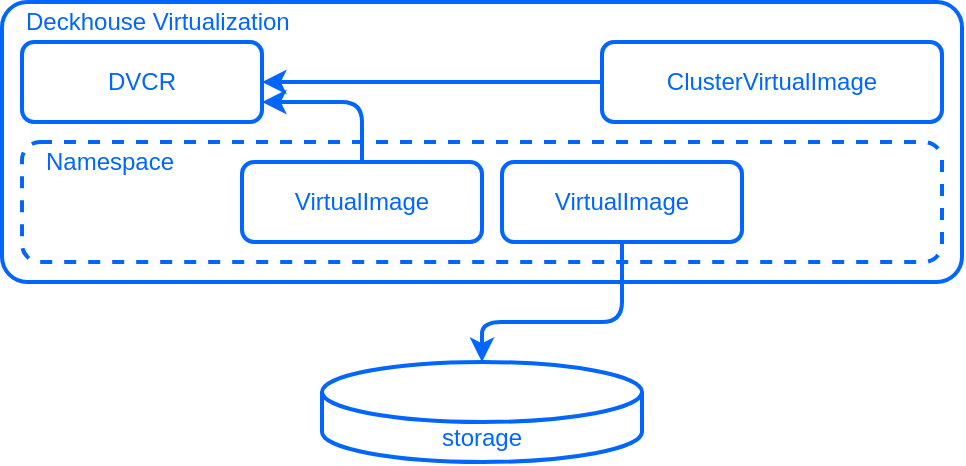<mxfile>
    <diagram id="E2TP2AmZqmfv6rPX08LN" name="Page-1">
        <mxGraphModel dx="711" dy="626" grid="1" gridSize="10" guides="1" tooltips="1" connect="1" arrows="1" fold="1" page="1" pageScale="1" pageWidth="690" pageHeight="980" math="0" shadow="0">
            <root>
                <mxCell id="0"/>
                <mxCell id="1" parent="0"/>
                <mxCell id="2" value="" style="rounded=1;whiteSpace=wrap;html=1;fillColor=#FFFFFF;fontColor=#0066ff;strokeColor=#0066ff;strokeWidth=2;arcSize=9;" parent="1" vertex="1">
                    <mxGeometry x="80" y="260" width="480" height="140" as="geometry"/>
                </mxCell>
                <mxCell id="4" value="" style="rounded=1;whiteSpace=wrap;html=1;dashed=1;fillColor=none;fontColor=#0066ff;strokeColor=#0066ff;strokeWidth=2;" parent="1" vertex="1">
                    <mxGeometry x="90" y="330" width="460" height="60" as="geometry"/>
                </mxCell>
                <mxCell id="5" value="Namespace" style="text;html=1;strokeColor=none;fillColor=none;align=left;verticalAlign=middle;whiteSpace=wrap;rounded=0;fontColor=#0066ff;strokeWidth=2;" parent="1" vertex="1">
                    <mxGeometry x="100" y="330" width="90" height="20" as="geometry"/>
                </mxCell>
                <mxCell id="6" value="Deckhouse Virtualization" style="text;html=1;strokeColor=none;fillColor=none;align=left;verticalAlign=middle;whiteSpace=wrap;rounded=0;fontColor=#0066ff;strokeWidth=2;" parent="1" vertex="1">
                    <mxGeometry x="90" y="260" width="140" height="20" as="geometry"/>
                </mxCell>
                <mxCell id="12" style="edgeStyle=orthogonalEdgeStyle;html=1;exitX=0.5;exitY=1;exitDx=0;exitDy=0;entryX=0.5;entryY=0;entryDx=0;entryDy=0;entryPerimeter=0;fillColor=#f5f5f5;strokeColor=#0066ff;strokeWidth=2;fontColor=#0066ff;" parent="1" source="17" target="11" edge="1">
                    <mxGeometry relative="1" as="geometry">
                        <Array as="points">
                            <mxPoint x="390" y="420"/>
                            <mxPoint x="320" y="420"/>
                        </Array>
                    </mxGeometry>
                </mxCell>
                <mxCell id="14" style="edgeStyle=orthogonalEdgeStyle;html=1;exitX=0.5;exitY=0;exitDx=0;exitDy=0;entryX=1;entryY=0.75;entryDx=0;entryDy=0;fillColor=#f5f5f5;strokeColor=#0066ff;strokeWidth=2;fontColor=#0066ff;" parent="1" source="8" target="13" edge="1">
                    <mxGeometry relative="1" as="geometry"/>
                </mxCell>
                <mxCell id="8" value="VirtualImage" style="rounded=1;whiteSpace=wrap;html=1;fillColor=none;fontColor=#0066ff;strokeColor=#0066ff;strokeWidth=2;" parent="1" vertex="1">
                    <mxGeometry x="200" y="340" width="120" height="40" as="geometry"/>
                </mxCell>
                <mxCell id="16" style="edgeStyle=orthogonalEdgeStyle;html=1;exitX=0;exitY=0.5;exitDx=0;exitDy=0;entryX=1;entryY=0.5;entryDx=0;entryDy=0;fillColor=#f5f5f5;strokeColor=#0066ff;strokeWidth=2;fontColor=#0066ff;" parent="1" source="9" target="13" edge="1">
                    <mxGeometry relative="1" as="geometry">
                        <Array as="points">
                            <mxPoint x="340" y="300"/>
                            <mxPoint x="340" y="300"/>
                        </Array>
                    </mxGeometry>
                </mxCell>
                <mxCell id="9" value="ClusterVirtualImage" style="rounded=1;whiteSpace=wrap;html=1;fillColor=none;fontColor=#0066ff;strokeColor=#0066ff;strokeWidth=2;" parent="1" vertex="1">
                    <mxGeometry x="380" y="280" width="170" height="40" as="geometry"/>
                </mxCell>
                <mxCell id="11" value="storage" style="shape=cylinder3;whiteSpace=wrap;html=1;boundedLbl=1;backgroundOutline=1;size=15;fillColor=#FFFFFF;fontColor=#0066ff;strokeColor=#0066ff;strokeWidth=2;" parent="1" vertex="1">
                    <mxGeometry x="240" y="440" width="160" height="50" as="geometry"/>
                </mxCell>
                <mxCell id="13" value="DVCR" style="rounded=1;whiteSpace=wrap;html=1;fillColor=none;fontColor=#0066ff;strokeColor=#0066ff;strokeWidth=2;" parent="1" vertex="1">
                    <mxGeometry x="90" y="280" width="120" height="40" as="geometry"/>
                </mxCell>
                <mxCell id="17" value="VirtualImage" style="rounded=1;whiteSpace=wrap;html=1;fillColor=none;fontColor=#0066ff;strokeColor=#0066ff;strokeWidth=2;" parent="1" vertex="1">
                    <mxGeometry x="330" y="340" width="120" height="40" as="geometry"/>
                </mxCell>
            </root>
        </mxGraphModel>
    </diagram>
    <diagram id="3HleheF3-EX4s2hkzfmH" name="Page-2">
        <mxGraphModel grid="1" page="1" gridSize="10" guides="1" tooltips="1" connect="1" arrows="1" fold="1" pageScale="1" pageWidth="690" pageHeight="980" math="0" shadow="0">
            <root>
                <mxCell id="0"/>
                <mxCell id="1" parent="0"/>
            </root>
        </mxGraphModel>
    </diagram>
</mxfile>
